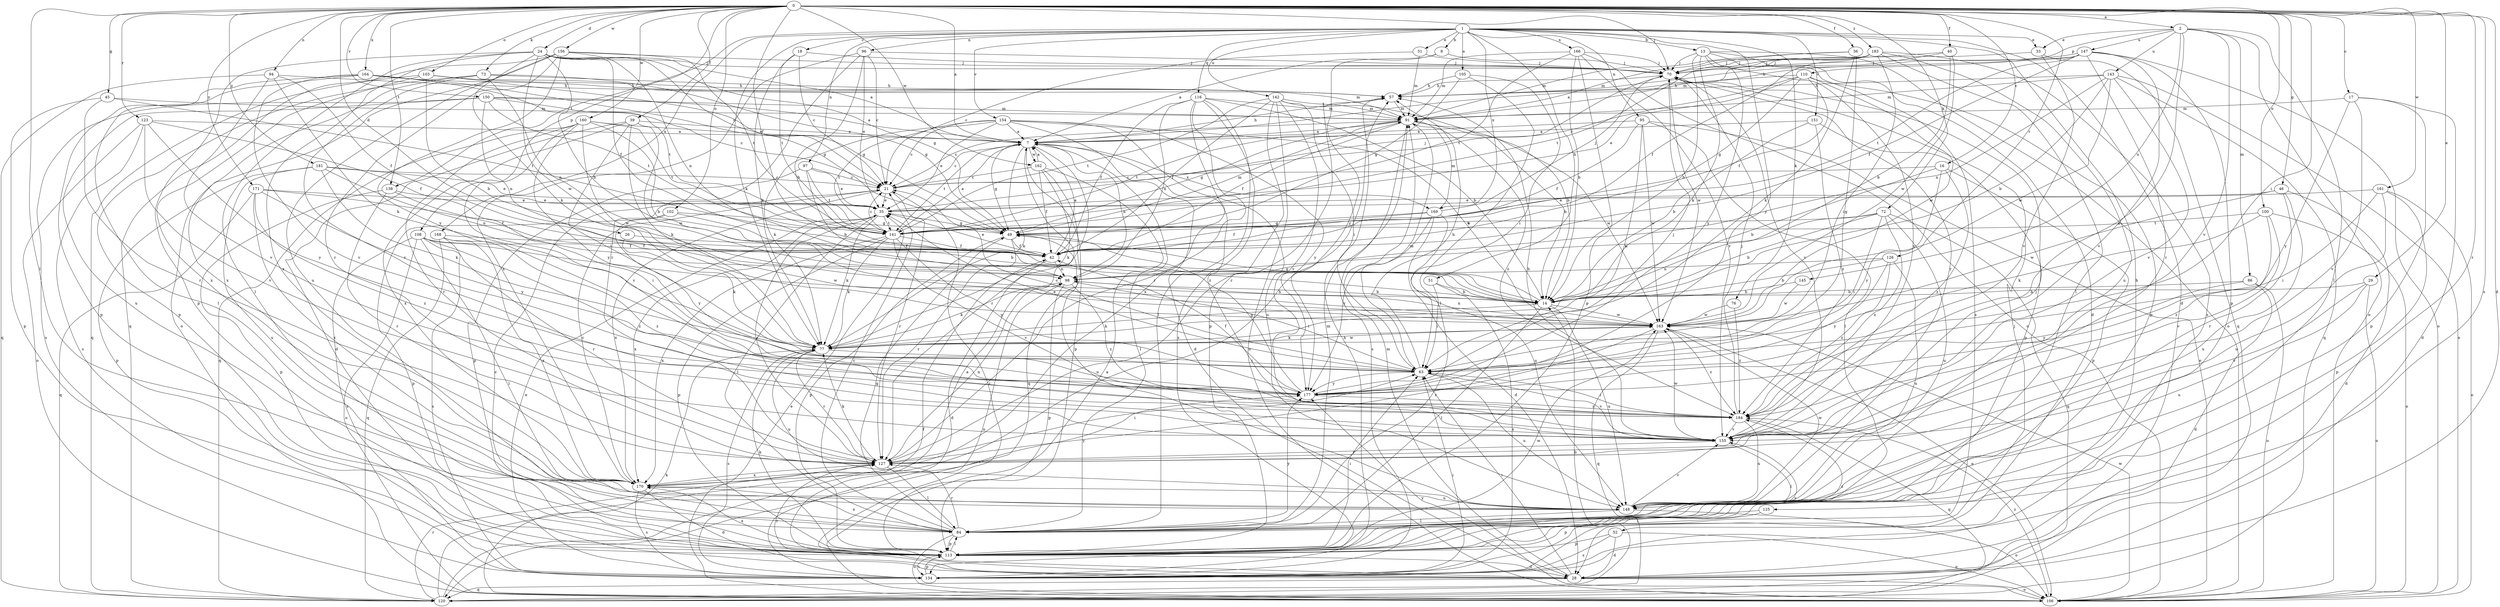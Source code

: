 strict digraph  {
0;
1;
2;
7;
8;
13;
14;
16;
17;
18;
21;
24;
26;
28;
29;
31;
33;
35;
36;
39;
40;
42;
45;
46;
49;
51;
52;
57;
63;
70;
72;
73;
76;
77;
84;
86;
91;
94;
95;
96;
97;
98;
100;
102;
103;
105;
106;
108;
110;
113;
116;
120;
123;
125;
126;
127;
134;
138;
141;
142;
143;
145;
147;
148;
150;
151;
154;
155;
156;
160;
161;
162;
163;
164;
166;
168;
169;
170;
171;
177;
181;
183;
184;
0 -> 2  [label=a];
0 -> 7  [label=a];
0 -> 16  [label=c];
0 -> 17  [label=c];
0 -> 24  [label=d];
0 -> 26  [label=d];
0 -> 28  [label=d];
0 -> 29  [label=e];
0 -> 36  [label=f];
0 -> 39  [label=f];
0 -> 40  [label=f];
0 -> 42  [label=f];
0 -> 45  [label=g];
0 -> 46  [label=g];
0 -> 63  [label=i];
0 -> 70  [label=j];
0 -> 72  [label=k];
0 -> 73  [label=k];
0 -> 84  [label=l];
0 -> 94  [label=n];
0 -> 100  [label=o];
0 -> 102  [label=o];
0 -> 103  [label=o];
0 -> 108  [label=p];
0 -> 123  [label=r];
0 -> 125  [label=r];
0 -> 126  [label=r];
0 -> 134  [label=s];
0 -> 138  [label=t];
0 -> 150  [label=v];
0 -> 156  [label=w];
0 -> 160  [label=w];
0 -> 161  [label=w];
0 -> 162  [label=w];
0 -> 164  [label=x];
0 -> 171  [label=y];
0 -> 181  [label=z];
0 -> 183  [label=z];
1 -> 8  [label=b];
1 -> 13  [label=b];
1 -> 18  [label=c];
1 -> 28  [label=d];
1 -> 31  [label=e];
1 -> 33  [label=e];
1 -> 51  [label=h];
1 -> 52  [label=h];
1 -> 76  [label=k];
1 -> 77  [label=k];
1 -> 95  [label=n];
1 -> 96  [label=n];
1 -> 97  [label=n];
1 -> 105  [label=o];
1 -> 116  [label=q];
1 -> 138  [label=t];
1 -> 142  [label=u];
1 -> 151  [label=v];
1 -> 154  [label=v];
1 -> 166  [label=x];
1 -> 168  [label=x];
1 -> 169  [label=x];
1 -> 177  [label=y];
2 -> 33  [label=e];
2 -> 84  [label=l];
2 -> 86  [label=m];
2 -> 106  [label=o];
2 -> 110  [label=p];
2 -> 143  [label=u];
2 -> 145  [label=u];
2 -> 147  [label=u];
2 -> 155  [label=v];
2 -> 184  [label=z];
7 -> 21  [label=c];
7 -> 49  [label=g];
7 -> 57  [label=h];
7 -> 77  [label=k];
7 -> 98  [label=n];
7 -> 113  [label=p];
7 -> 127  [label=r];
7 -> 141  [label=t];
7 -> 162  [label=w];
7 -> 169  [label=x];
7 -> 184  [label=z];
8 -> 7  [label=a];
8 -> 70  [label=j];
8 -> 177  [label=y];
13 -> 14  [label=b];
13 -> 28  [label=d];
13 -> 70  [label=j];
13 -> 77  [label=k];
13 -> 106  [label=o];
13 -> 134  [label=s];
13 -> 155  [label=v];
13 -> 177  [label=y];
14 -> 49  [label=g];
14 -> 77  [label=k];
14 -> 84  [label=l];
14 -> 148  [label=u];
14 -> 163  [label=w];
16 -> 14  [label=b];
16 -> 21  [label=c];
16 -> 113  [label=p];
16 -> 177  [label=y];
16 -> 184  [label=z];
17 -> 28  [label=d];
17 -> 91  [label=m];
17 -> 113  [label=p];
17 -> 155  [label=v];
17 -> 177  [label=y];
18 -> 21  [label=c];
18 -> 70  [label=j];
18 -> 77  [label=k];
18 -> 141  [label=t];
21 -> 35  [label=e];
21 -> 127  [label=r];
21 -> 170  [label=x];
24 -> 7  [label=a];
24 -> 14  [label=b];
24 -> 21  [label=c];
24 -> 42  [label=f];
24 -> 49  [label=g];
24 -> 70  [label=j];
24 -> 77  [label=k];
24 -> 84  [label=l];
24 -> 113  [label=p];
24 -> 163  [label=w];
24 -> 170  [label=x];
26 -> 42  [label=f];
26 -> 77  [label=k];
28 -> 21  [label=c];
28 -> 63  [label=i];
28 -> 91  [label=m];
28 -> 106  [label=o];
28 -> 120  [label=q];
28 -> 127  [label=r];
29 -> 14  [label=b];
29 -> 106  [label=o];
29 -> 148  [label=u];
29 -> 155  [label=v];
31 -> 21  [label=c];
31 -> 70  [label=j];
31 -> 91  [label=m];
33 -> 70  [label=j];
33 -> 120  [label=q];
33 -> 155  [label=v];
35 -> 49  [label=g];
35 -> 70  [label=j];
35 -> 77  [label=k];
35 -> 84  [label=l];
35 -> 127  [label=r];
35 -> 141  [label=t];
35 -> 170  [label=x];
36 -> 70  [label=j];
36 -> 77  [label=k];
36 -> 91  [label=m];
36 -> 63  [label=g];
39 -> 7  [label=a];
39 -> 28  [label=d];
39 -> 63  [label=i];
39 -> 77  [label=k];
39 -> 163  [label=w];
39 -> 170  [label=x];
40 -> 7  [label=a];
40 -> 14  [label=b];
40 -> 70  [label=j];
40 -> 163  [label=w];
42 -> 7  [label=a];
42 -> 28  [label=d];
42 -> 35  [label=e];
42 -> 98  [label=n];
45 -> 91  [label=m];
45 -> 113  [label=p];
45 -> 127  [label=r];
45 -> 141  [label=t];
46 -> 28  [label=d];
46 -> 35  [label=e];
46 -> 127  [label=r];
46 -> 148  [label=u];
46 -> 163  [label=w];
49 -> 42  [label=f];
49 -> 91  [label=m];
49 -> 113  [label=p];
49 -> 127  [label=r];
49 -> 148  [label=u];
51 -> 14  [label=b];
51 -> 63  [label=i];
51 -> 134  [label=s];
52 -> 28  [label=d];
52 -> 106  [label=o];
52 -> 113  [label=p];
52 -> 134  [label=s];
57 -> 91  [label=m];
57 -> 127  [label=r];
63 -> 21  [label=c];
63 -> 35  [label=e];
63 -> 57  [label=h];
63 -> 91  [label=m];
63 -> 148  [label=u];
63 -> 155  [label=v];
63 -> 177  [label=y];
70 -> 57  [label=h];
70 -> 127  [label=r];
70 -> 155  [label=v];
70 -> 163  [label=w];
72 -> 14  [label=b];
72 -> 63  [label=i];
72 -> 98  [label=n];
72 -> 120  [label=q];
72 -> 141  [label=t];
72 -> 148  [label=u];
72 -> 184  [label=z];
73 -> 49  [label=g];
73 -> 57  [label=h];
73 -> 98  [label=n];
73 -> 113  [label=p];
73 -> 155  [label=v];
73 -> 170  [label=x];
76 -> 163  [label=w];
76 -> 184  [label=z];
77 -> 63  [label=i];
77 -> 127  [label=r];
77 -> 134  [label=s];
77 -> 148  [label=u];
77 -> 163  [label=w];
84 -> 21  [label=c];
84 -> 49  [label=g];
84 -> 91  [label=m];
84 -> 106  [label=o];
84 -> 113  [label=p];
84 -> 127  [label=r];
84 -> 170  [label=x];
84 -> 177  [label=y];
86 -> 14  [label=b];
86 -> 28  [label=d];
86 -> 106  [label=o];
86 -> 177  [label=y];
91 -> 7  [label=a];
91 -> 14  [label=b];
91 -> 21  [label=c];
91 -> 42  [label=f];
91 -> 49  [label=g];
91 -> 134  [label=s];
91 -> 141  [label=t];
91 -> 163  [label=w];
91 -> 184  [label=z];
94 -> 42  [label=f];
94 -> 57  [label=h];
94 -> 77  [label=k];
94 -> 120  [label=q];
94 -> 155  [label=v];
95 -> 7  [label=a];
95 -> 42  [label=f];
95 -> 63  [label=i];
95 -> 84  [label=l];
95 -> 106  [label=o];
95 -> 163  [label=w];
96 -> 14  [label=b];
96 -> 21  [label=c];
96 -> 35  [label=e];
96 -> 70  [label=j];
96 -> 127  [label=r];
96 -> 170  [label=x];
97 -> 14  [label=b];
97 -> 21  [label=c];
97 -> 35  [label=e];
97 -> 113  [label=p];
97 -> 141  [label=t];
98 -> 14  [label=b];
98 -> 63  [label=i];
98 -> 77  [label=k];
98 -> 113  [label=p];
98 -> 184  [label=z];
100 -> 77  [label=k];
100 -> 106  [label=o];
100 -> 141  [label=t];
100 -> 155  [label=v];
100 -> 184  [label=z];
102 -> 14  [label=b];
102 -> 49  [label=g];
102 -> 113  [label=p];
102 -> 177  [label=y];
103 -> 14  [label=b];
103 -> 49  [label=g];
103 -> 57  [label=h];
103 -> 91  [label=m];
103 -> 120  [label=q];
103 -> 170  [label=x];
105 -> 49  [label=g];
105 -> 57  [label=h];
105 -> 63  [label=i];
105 -> 84  [label=l];
106 -> 7  [label=a];
106 -> 35  [label=e];
106 -> 77  [label=k];
106 -> 163  [label=w];
106 -> 177  [label=y];
106 -> 184  [label=z];
108 -> 42  [label=f];
108 -> 84  [label=l];
108 -> 106  [label=o];
108 -> 127  [label=r];
108 -> 134  [label=s];
108 -> 163  [label=w];
108 -> 184  [label=z];
110 -> 21  [label=c];
110 -> 35  [label=e];
110 -> 42  [label=f];
110 -> 49  [label=g];
110 -> 57  [label=h];
110 -> 113  [label=p];
110 -> 163  [label=w];
113 -> 21  [label=c];
113 -> 28  [label=d];
113 -> 63  [label=i];
113 -> 77  [label=k];
113 -> 84  [label=l];
113 -> 134  [label=s];
113 -> 155  [label=v];
113 -> 163  [label=w];
113 -> 170  [label=x];
113 -> 184  [label=z];
116 -> 14  [label=b];
116 -> 42  [label=f];
116 -> 84  [label=l];
116 -> 91  [label=m];
116 -> 98  [label=n];
116 -> 127  [label=r];
116 -> 134  [label=s];
116 -> 170  [label=x];
120 -> 7  [label=a];
120 -> 14  [label=b];
120 -> 42  [label=f];
120 -> 127  [label=r];
123 -> 7  [label=a];
123 -> 42  [label=f];
123 -> 106  [label=o];
123 -> 134  [label=s];
123 -> 155  [label=v];
123 -> 177  [label=y];
125 -> 84  [label=l];
125 -> 113  [label=p];
126 -> 14  [label=b];
126 -> 98  [label=n];
126 -> 148  [label=u];
126 -> 177  [label=y];
126 -> 184  [label=z];
127 -> 63  [label=i];
127 -> 77  [label=k];
127 -> 84  [label=l];
127 -> 98  [label=n];
127 -> 170  [label=x];
134 -> 35  [label=e];
134 -> 57  [label=h];
134 -> 63  [label=i];
134 -> 70  [label=j];
134 -> 98  [label=n];
134 -> 113  [label=p];
138 -> 35  [label=e];
138 -> 63  [label=i];
138 -> 113  [label=p];
138 -> 127  [label=r];
141 -> 7  [label=a];
141 -> 21  [label=c];
141 -> 42  [label=f];
141 -> 77  [label=k];
141 -> 113  [label=p];
141 -> 155  [label=v];
141 -> 170  [label=x];
141 -> 177  [label=y];
142 -> 14  [label=b];
142 -> 42  [label=f];
142 -> 63  [label=i];
142 -> 91  [label=m];
142 -> 106  [label=o];
142 -> 113  [label=p];
142 -> 141  [label=t];
142 -> 155  [label=v];
143 -> 14  [label=b];
143 -> 57  [label=h];
143 -> 91  [label=m];
143 -> 98  [label=n];
143 -> 106  [label=o];
143 -> 120  [label=q];
143 -> 155  [label=v];
143 -> 163  [label=w];
145 -> 14  [label=b];
145 -> 163  [label=w];
147 -> 42  [label=f];
147 -> 57  [label=h];
147 -> 70  [label=j];
147 -> 91  [label=m];
147 -> 106  [label=o];
147 -> 113  [label=p];
147 -> 127  [label=r];
147 -> 141  [label=t];
147 -> 155  [label=v];
148 -> 70  [label=j];
148 -> 84  [label=l];
148 -> 106  [label=o];
148 -> 155  [label=v];
148 -> 163  [label=w];
150 -> 7  [label=a];
150 -> 21  [label=c];
150 -> 91  [label=m];
150 -> 98  [label=n];
150 -> 134  [label=s];
150 -> 141  [label=t];
150 -> 148  [label=u];
151 -> 7  [label=a];
151 -> 14  [label=b];
151 -> 113  [label=p];
151 -> 184  [label=z];
154 -> 7  [label=a];
154 -> 21  [label=c];
154 -> 28  [label=d];
154 -> 35  [label=e];
154 -> 77  [label=k];
154 -> 141  [label=t];
154 -> 148  [label=u];
154 -> 163  [label=w];
154 -> 177  [label=y];
155 -> 57  [label=h];
155 -> 84  [label=l];
155 -> 127  [label=r];
155 -> 163  [label=w];
156 -> 70  [label=j];
156 -> 98  [label=n];
156 -> 106  [label=o];
156 -> 120  [label=q];
156 -> 127  [label=r];
156 -> 141  [label=t];
156 -> 148  [label=u];
156 -> 177  [label=y];
160 -> 7  [label=a];
160 -> 14  [label=b];
160 -> 120  [label=q];
160 -> 127  [label=r];
160 -> 141  [label=t];
160 -> 155  [label=v];
160 -> 163  [label=w];
160 -> 177  [label=y];
161 -> 35  [label=e];
161 -> 63  [label=i];
161 -> 106  [label=o];
161 -> 113  [label=p];
161 -> 148  [label=u];
162 -> 7  [label=a];
162 -> 21  [label=c];
162 -> 42  [label=f];
162 -> 77  [label=k];
162 -> 84  [label=l];
162 -> 120  [label=q];
163 -> 77  [label=k];
163 -> 98  [label=n];
163 -> 106  [label=o];
163 -> 120  [label=q];
163 -> 127  [label=r];
163 -> 184  [label=z];
164 -> 49  [label=g];
164 -> 57  [label=h];
164 -> 84  [label=l];
164 -> 113  [label=p];
164 -> 141  [label=t];
164 -> 155  [label=v];
166 -> 14  [label=b];
166 -> 70  [label=j];
166 -> 91  [label=m];
166 -> 106  [label=o];
166 -> 113  [label=p];
166 -> 141  [label=t];
166 -> 155  [label=v];
168 -> 42  [label=f];
168 -> 120  [label=q];
168 -> 134  [label=s];
168 -> 170  [label=x];
168 -> 184  [label=z];
169 -> 28  [label=d];
169 -> 42  [label=f];
169 -> 49  [label=g];
169 -> 70  [label=j];
169 -> 91  [label=m];
169 -> 148  [label=u];
169 -> 177  [label=y];
170 -> 21  [label=c];
170 -> 28  [label=d];
170 -> 57  [label=h];
170 -> 134  [label=s];
170 -> 148  [label=u];
170 -> 177  [label=y];
171 -> 35  [label=e];
171 -> 42  [label=f];
171 -> 120  [label=q];
171 -> 170  [label=x];
171 -> 177  [label=y];
171 -> 184  [label=z];
177 -> 42  [label=f];
177 -> 49  [label=g];
177 -> 70  [label=j];
177 -> 184  [label=z];
181 -> 21  [label=c];
181 -> 35  [label=e];
181 -> 77  [label=k];
181 -> 98  [label=n];
181 -> 113  [label=p];
181 -> 148  [label=u];
183 -> 42  [label=f];
183 -> 63  [label=i];
183 -> 70  [label=j];
183 -> 84  [label=l];
183 -> 91  [label=m];
183 -> 134  [label=s];
183 -> 141  [label=t];
183 -> 148  [label=u];
184 -> 63  [label=i];
184 -> 70  [label=j];
184 -> 120  [label=q];
184 -> 148  [label=u];
184 -> 155  [label=v];
}
